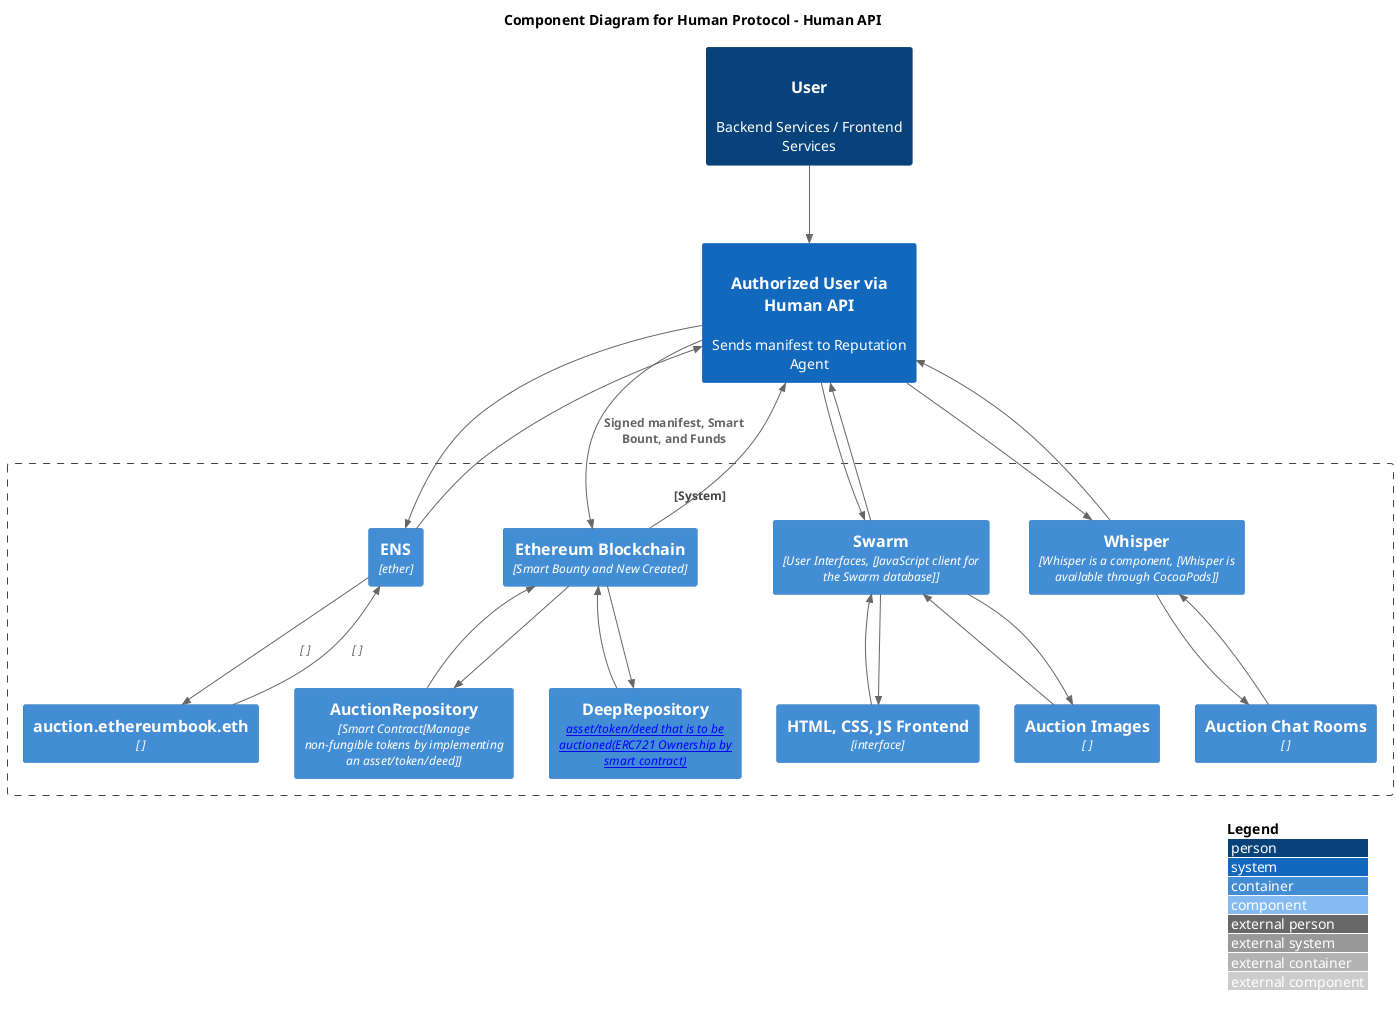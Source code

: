 @startuml

'!includeurl https://raw.githubusercontent.com/RicardoNiepel/C4-PlantUML/master/C4_Component.puml
!include <c4/C4_Component.puml> 
LAYOUT_TOP_DOWN()
LAYOUT_WITH_LEGEND()

title Component Diagram for Human Protocol - Human API

Person(authorized, "User", "Backend Services / Frontend Services", "user_check")
System(person_authorized, "Authorized User via Human API", "Sends manifest to Reputation Agent", "user_check")

System_Boundary(DApp, "   "){
Container(network, "ENS", "ether")
Container(admin, "Ethereum Blockchain", "Smart Bounty and New Created")
Container(extFe, "Swarm", "User Interfaces, [JavaScript client for the Swarm database]")
Container(whisper, "Whisper", "Whisper is a component, [Whisper is available through CocoaPods]")
Container(reader, "auction.ethereumbook.eth", " ")
Container(auctionRepo, "AuctionRepository", "Smart Contract[Manage non-fungible tokens by implementing an asset/token/deed]")
Container(deepRepo, "DeepRepository", "[Holds asset/token/deed that is to be auctioned(ERC721 Ownership by smart contract)]")
Container(notification, "HTML, CSS, JS Frontend", "interface")
Container(blogService, "Auction Images", " ")
Container(auctionChat, "Auction Chat Rooms", " ")
}

Rel(person_authorized, extFe, " ")
Rel(person_authorized, admin, "Signed manifest, Smart Bount, and Funds")
Rel(admin, auctionRepo, " ")
Rel(person_authorized, whisper, " ")
Rel(person_authorized, network, " ")
Rel(auctionRepo, admin, " ")
Rel(authorized, person_authorized, " ")
Rel(extFe, person_authorized, " ")
Rel(admin, person_authorized, " ")
Rel(deepRepo, admin, " ")
Rel(whisper, person_authorized, " ")
Rel(network, person_authorized, "  ")
Rel(admin, deepRepo, " ")

Rel(network, reader, " ", " ")
Rel(reader, network, " ", " ")
Rel(extFe, notification, " ")
Rel(whisper, auctionChat, " ")
Rel(auctionChat, whisper, " ")
Rel(extFe, blogService, " ")

Rel(notification, extFe, " ")
Rel(blogService, extFe, " ")


@endumlhm